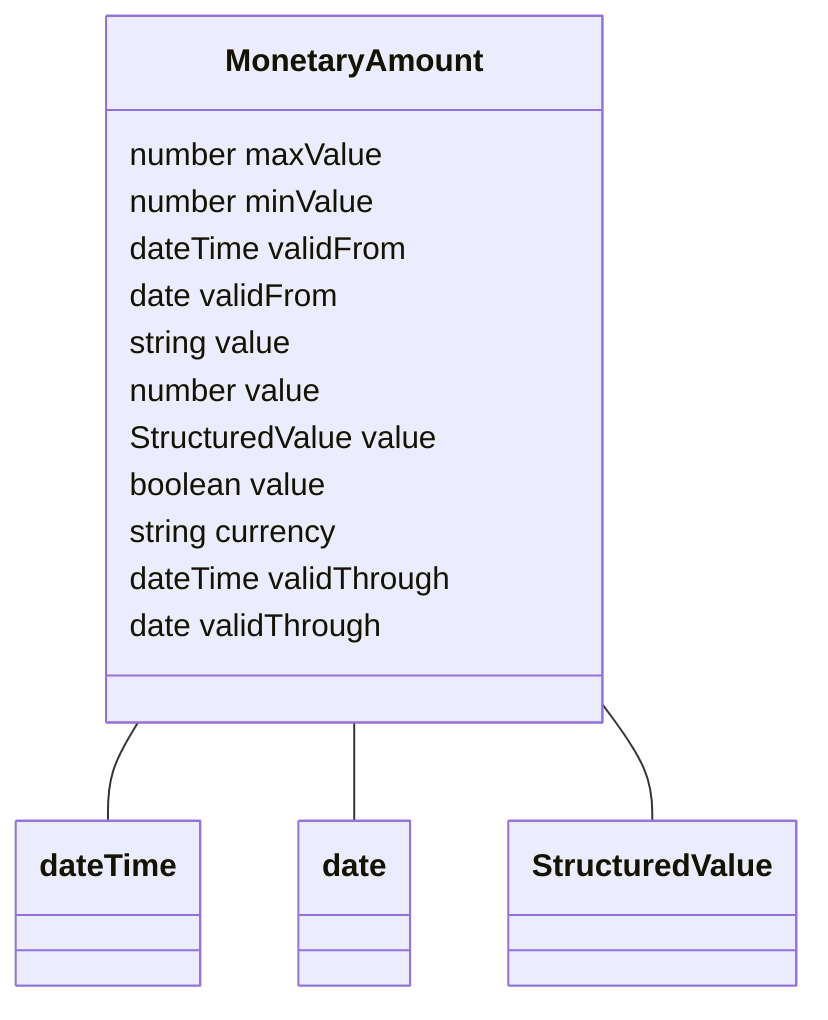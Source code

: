 classDiagram
  MonetaryAmount -- dateTime
  MonetaryAmount -- date
  MonetaryAmount -- StructuredValue


class MonetaryAmount {

  number maxValue
  number minValue
  dateTime validFrom
  date validFrom
  string value
  number value
  StructuredValue value
  boolean value
  string currency
  dateTime validThrough
  date validThrough

 }